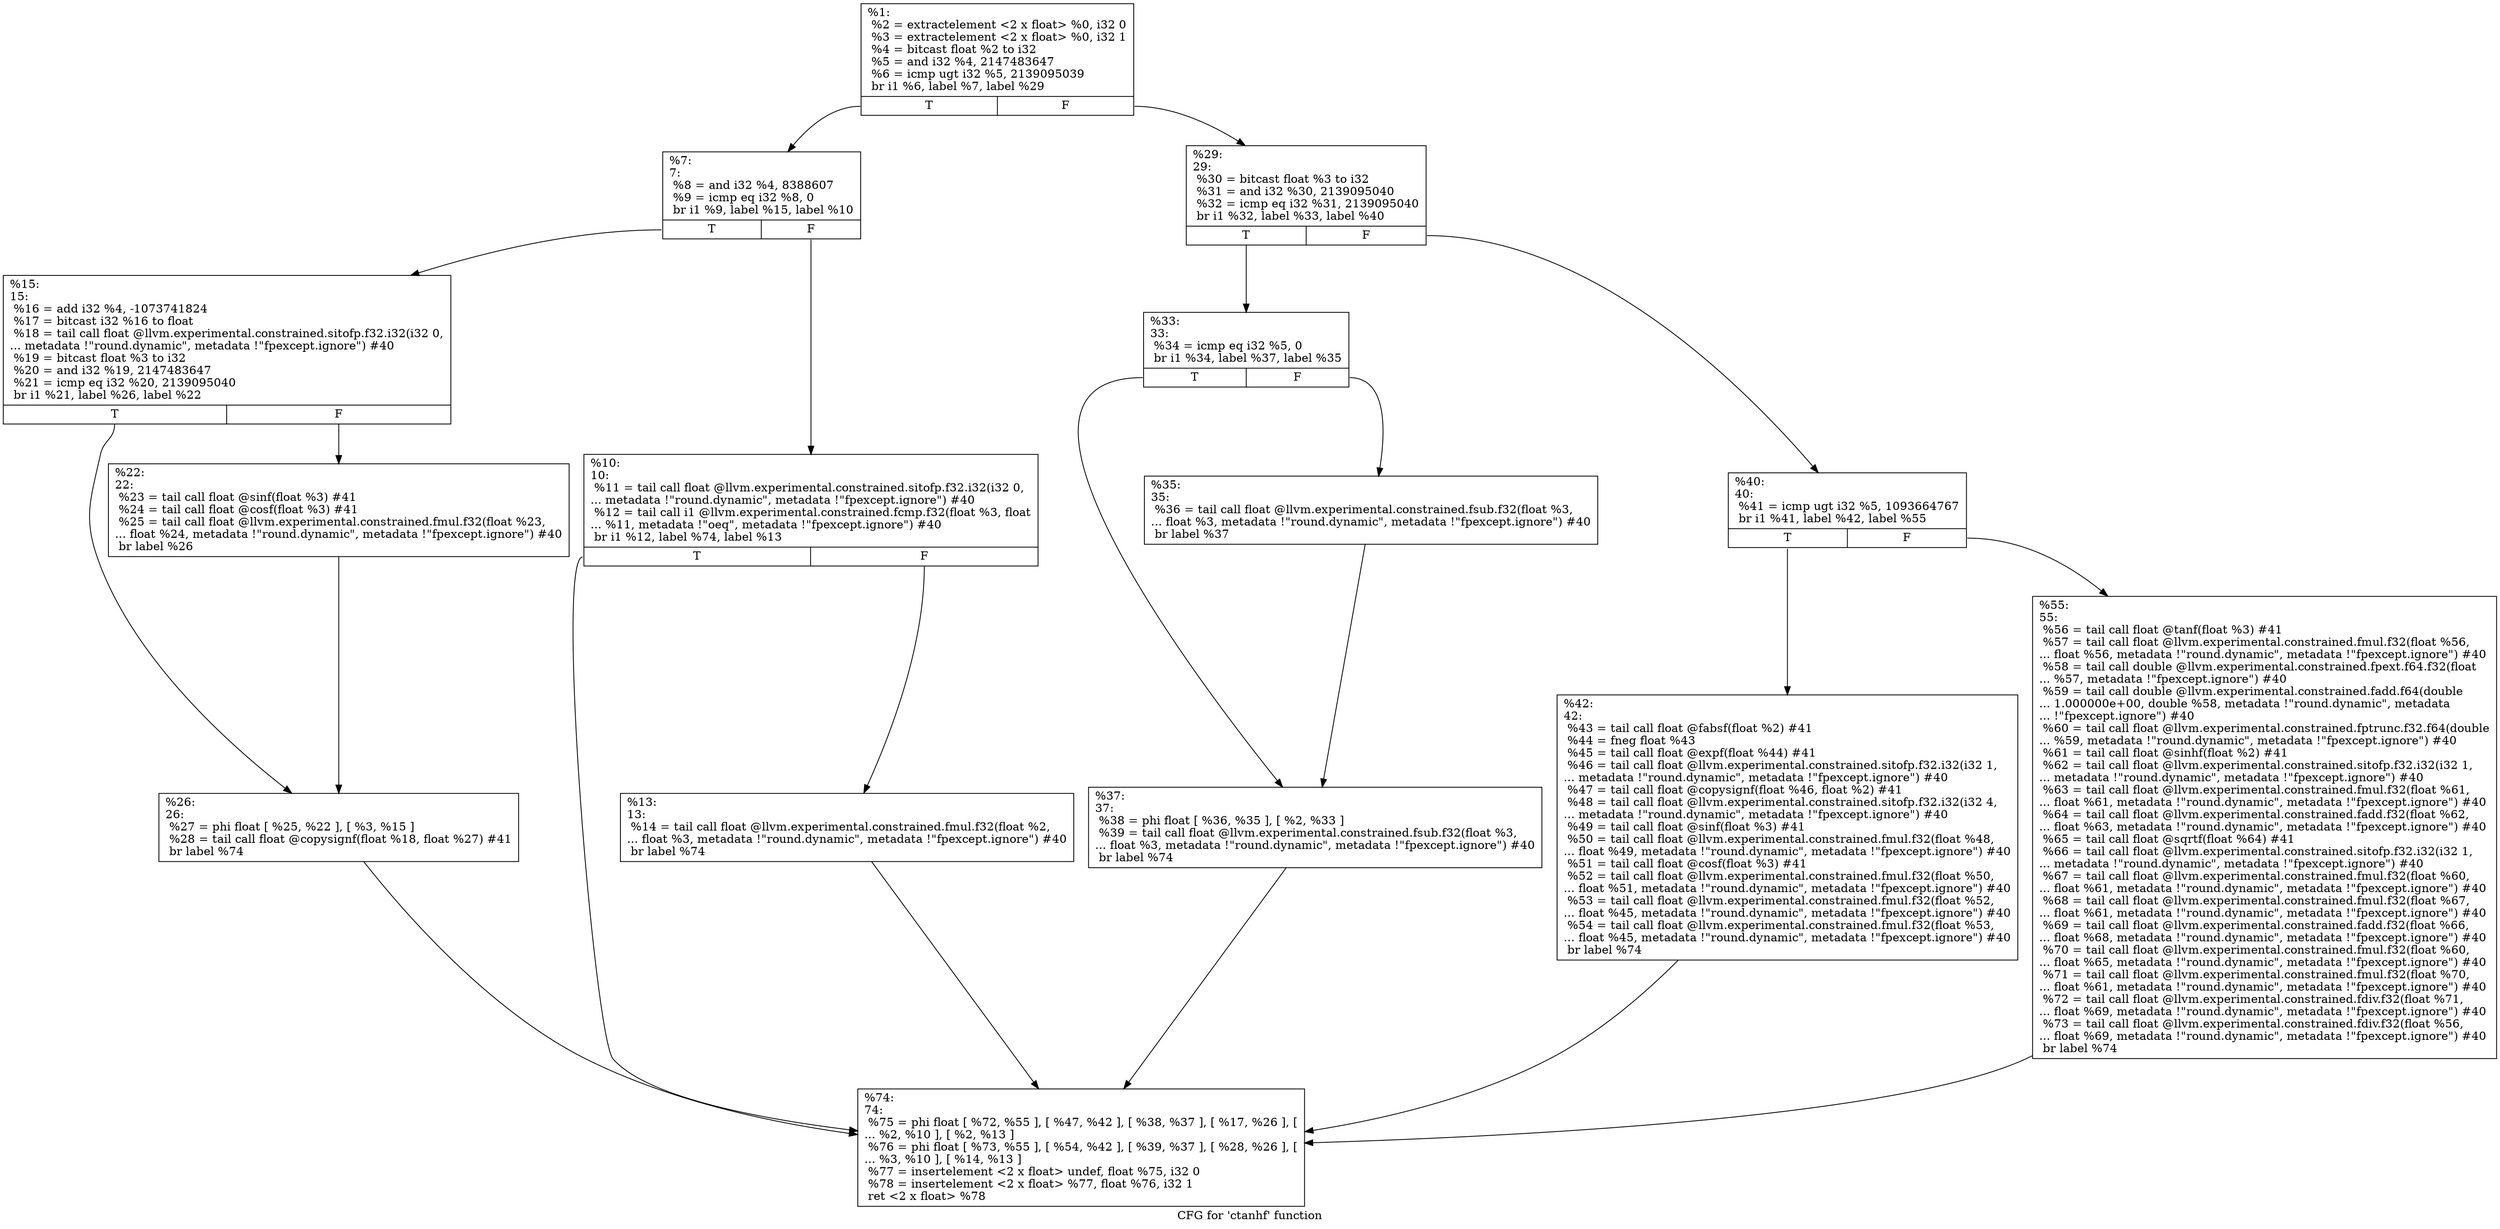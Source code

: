 digraph "CFG for 'ctanhf' function" {
	label="CFG for 'ctanhf' function";

	Node0x1b5aa30 [shape=record,label="{%1:\l  %2 = extractelement \<2 x float\> %0, i32 0\l  %3 = extractelement \<2 x float\> %0, i32 1\l  %4 = bitcast float %2 to i32\l  %5 = and i32 %4, 2147483647\l  %6 = icmp ugt i32 %5, 2139095039\l  br i1 %6, label %7, label %29\l|{<s0>T|<s1>F}}"];
	Node0x1b5aa30:s0 -> Node0x1b5b030;
	Node0x1b5aa30:s1 -> Node0x1b5b210;
	Node0x1b5b030 [shape=record,label="{%7:\l7:                                                \l  %8 = and i32 %4, 8388607\l  %9 = icmp eq i32 %8, 0\l  br i1 %9, label %15, label %10\l|{<s0>T|<s1>F}}"];
	Node0x1b5b030:s0 -> Node0x1b5b120;
	Node0x1b5b030:s1 -> Node0x1b5b080;
	Node0x1b5b080 [shape=record,label="{%10:\l10:                                               \l  %11 = tail call float @llvm.experimental.constrained.sitofp.f32.i32(i32 0,\l... metadata !\"round.dynamic\", metadata !\"fpexcept.ignore\") #40\l  %12 = tail call i1 @llvm.experimental.constrained.fcmp.f32(float %3, float\l... %11, metadata !\"oeq\", metadata !\"fpexcept.ignore\") #40\l  br i1 %12, label %74, label %13\l|{<s0>T|<s1>F}}"];
	Node0x1b5b080:s0 -> Node0x1b5b440;
	Node0x1b5b080:s1 -> Node0x1b5b0d0;
	Node0x1b5b0d0 [shape=record,label="{%13:\l13:                                               \l  %14 = tail call float @llvm.experimental.constrained.fmul.f32(float %2,\l... float %3, metadata !\"round.dynamic\", metadata !\"fpexcept.ignore\") #40\l  br label %74\l}"];
	Node0x1b5b0d0 -> Node0x1b5b440;
	Node0x1b5b120 [shape=record,label="{%15:\l15:                                               \l  %16 = add i32 %4, -1073741824\l  %17 = bitcast i32 %16 to float\l  %18 = tail call float @llvm.experimental.constrained.sitofp.f32.i32(i32 0,\l... metadata !\"round.dynamic\", metadata !\"fpexcept.ignore\") #40\l  %19 = bitcast float %3 to i32\l  %20 = and i32 %19, 2147483647\l  %21 = icmp eq i32 %20, 2139095040\l  br i1 %21, label %26, label %22\l|{<s0>T|<s1>F}}"];
	Node0x1b5b120:s0 -> Node0x1b5b1c0;
	Node0x1b5b120:s1 -> Node0x1b5b170;
	Node0x1b5b170 [shape=record,label="{%22:\l22:                                               \l  %23 = tail call float @sinf(float %3) #41\l  %24 = tail call float @cosf(float %3) #41\l  %25 = tail call float @llvm.experimental.constrained.fmul.f32(float %23,\l... float %24, metadata !\"round.dynamic\", metadata !\"fpexcept.ignore\") #40\l  br label %26\l}"];
	Node0x1b5b170 -> Node0x1b5b1c0;
	Node0x1b5b1c0 [shape=record,label="{%26:\l26:                                               \l  %27 = phi float [ %25, %22 ], [ %3, %15 ]\l  %28 = tail call float @copysignf(float %18, float %27) #41\l  br label %74\l}"];
	Node0x1b5b1c0 -> Node0x1b5b440;
	Node0x1b5b210 [shape=record,label="{%29:\l29:                                               \l  %30 = bitcast float %3 to i32\l  %31 = and i32 %30, 2139095040\l  %32 = icmp eq i32 %31, 2139095040\l  br i1 %32, label %33, label %40\l|{<s0>T|<s1>F}}"];
	Node0x1b5b210:s0 -> Node0x1b5b260;
	Node0x1b5b210:s1 -> Node0x1b5b350;
	Node0x1b5b260 [shape=record,label="{%33:\l33:                                               \l  %34 = icmp eq i32 %5, 0\l  br i1 %34, label %37, label %35\l|{<s0>T|<s1>F}}"];
	Node0x1b5b260:s0 -> Node0x1b5b300;
	Node0x1b5b260:s1 -> Node0x1b5b2b0;
	Node0x1b5b2b0 [shape=record,label="{%35:\l35:                                               \l  %36 = tail call float @llvm.experimental.constrained.fsub.f32(float %3,\l... float %3, metadata !\"round.dynamic\", metadata !\"fpexcept.ignore\") #40\l  br label %37\l}"];
	Node0x1b5b2b0 -> Node0x1b5b300;
	Node0x1b5b300 [shape=record,label="{%37:\l37:                                               \l  %38 = phi float [ %36, %35 ], [ %2, %33 ]\l  %39 = tail call float @llvm.experimental.constrained.fsub.f32(float %3,\l... float %3, metadata !\"round.dynamic\", metadata !\"fpexcept.ignore\") #40\l  br label %74\l}"];
	Node0x1b5b300 -> Node0x1b5b440;
	Node0x1b5b350 [shape=record,label="{%40:\l40:                                               \l  %41 = icmp ugt i32 %5, 1093664767\l  br i1 %41, label %42, label %55\l|{<s0>T|<s1>F}}"];
	Node0x1b5b350:s0 -> Node0x1b5b3a0;
	Node0x1b5b350:s1 -> Node0x1b5b3f0;
	Node0x1b5b3a0 [shape=record,label="{%42:\l42:                                               \l  %43 = tail call float @fabsf(float %2) #41\l  %44 = fneg float %43\l  %45 = tail call float @expf(float %44) #41\l  %46 = tail call float @llvm.experimental.constrained.sitofp.f32.i32(i32 1,\l... metadata !\"round.dynamic\", metadata !\"fpexcept.ignore\") #40\l  %47 = tail call float @copysignf(float %46, float %2) #41\l  %48 = tail call float @llvm.experimental.constrained.sitofp.f32.i32(i32 4,\l... metadata !\"round.dynamic\", metadata !\"fpexcept.ignore\") #40\l  %49 = tail call float @sinf(float %3) #41\l  %50 = tail call float @llvm.experimental.constrained.fmul.f32(float %48,\l... float %49, metadata !\"round.dynamic\", metadata !\"fpexcept.ignore\") #40\l  %51 = tail call float @cosf(float %3) #41\l  %52 = tail call float @llvm.experimental.constrained.fmul.f32(float %50,\l... float %51, metadata !\"round.dynamic\", metadata !\"fpexcept.ignore\") #40\l  %53 = tail call float @llvm.experimental.constrained.fmul.f32(float %52,\l... float %45, metadata !\"round.dynamic\", metadata !\"fpexcept.ignore\") #40\l  %54 = tail call float @llvm.experimental.constrained.fmul.f32(float %53,\l... float %45, metadata !\"round.dynamic\", metadata !\"fpexcept.ignore\") #40\l  br label %74\l}"];
	Node0x1b5b3a0 -> Node0x1b5b440;
	Node0x1b5b3f0 [shape=record,label="{%55:\l55:                                               \l  %56 = tail call float @tanf(float %3) #41\l  %57 = tail call float @llvm.experimental.constrained.fmul.f32(float %56,\l... float %56, metadata !\"round.dynamic\", metadata !\"fpexcept.ignore\") #40\l  %58 = tail call double @llvm.experimental.constrained.fpext.f64.f32(float\l... %57, metadata !\"fpexcept.ignore\") #40\l  %59 = tail call double @llvm.experimental.constrained.fadd.f64(double\l... 1.000000e+00, double %58, metadata !\"round.dynamic\", metadata\l... !\"fpexcept.ignore\") #40\l  %60 = tail call float @llvm.experimental.constrained.fptrunc.f32.f64(double\l... %59, metadata !\"round.dynamic\", metadata !\"fpexcept.ignore\") #40\l  %61 = tail call float @sinhf(float %2) #41\l  %62 = tail call float @llvm.experimental.constrained.sitofp.f32.i32(i32 1,\l... metadata !\"round.dynamic\", metadata !\"fpexcept.ignore\") #40\l  %63 = tail call float @llvm.experimental.constrained.fmul.f32(float %61,\l... float %61, metadata !\"round.dynamic\", metadata !\"fpexcept.ignore\") #40\l  %64 = tail call float @llvm.experimental.constrained.fadd.f32(float %62,\l... float %63, metadata !\"round.dynamic\", metadata !\"fpexcept.ignore\") #40\l  %65 = tail call float @sqrtf(float %64) #41\l  %66 = tail call float @llvm.experimental.constrained.sitofp.f32.i32(i32 1,\l... metadata !\"round.dynamic\", metadata !\"fpexcept.ignore\") #40\l  %67 = tail call float @llvm.experimental.constrained.fmul.f32(float %60,\l... float %61, metadata !\"round.dynamic\", metadata !\"fpexcept.ignore\") #40\l  %68 = tail call float @llvm.experimental.constrained.fmul.f32(float %67,\l... float %61, metadata !\"round.dynamic\", metadata !\"fpexcept.ignore\") #40\l  %69 = tail call float @llvm.experimental.constrained.fadd.f32(float %66,\l... float %68, metadata !\"round.dynamic\", metadata !\"fpexcept.ignore\") #40\l  %70 = tail call float @llvm.experimental.constrained.fmul.f32(float %60,\l... float %65, metadata !\"round.dynamic\", metadata !\"fpexcept.ignore\") #40\l  %71 = tail call float @llvm.experimental.constrained.fmul.f32(float %70,\l... float %61, metadata !\"round.dynamic\", metadata !\"fpexcept.ignore\") #40\l  %72 = tail call float @llvm.experimental.constrained.fdiv.f32(float %71,\l... float %69, metadata !\"round.dynamic\", metadata !\"fpexcept.ignore\") #40\l  %73 = tail call float @llvm.experimental.constrained.fdiv.f32(float %56,\l... float %69, metadata !\"round.dynamic\", metadata !\"fpexcept.ignore\") #40\l  br label %74\l}"];
	Node0x1b5b3f0 -> Node0x1b5b440;
	Node0x1b5b440 [shape=record,label="{%74:\l74:                                               \l  %75 = phi float [ %72, %55 ], [ %47, %42 ], [ %38, %37 ], [ %17, %26 ], [\l... %2, %10 ], [ %2, %13 ]\l  %76 = phi float [ %73, %55 ], [ %54, %42 ], [ %39, %37 ], [ %28, %26 ], [\l... %3, %10 ], [ %14, %13 ]\l  %77 = insertelement \<2 x float\> undef, float %75, i32 0\l  %78 = insertelement \<2 x float\> %77, float %76, i32 1\l  ret \<2 x float\> %78\l}"];
}

